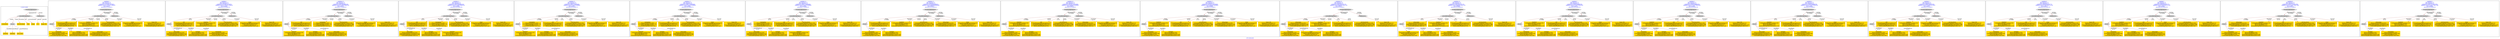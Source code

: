 digraph n0 {
fontcolor="blue"
remincross="true"
label="s20-s-lacma.xml"
subgraph cluster_0 {
label="1-correct model"
n2[style="filled",color="white",fillcolor="lightgray",label="CulturalHeritageObject1"];
n3[shape="plaintext",style="filled",fillcolor="gold",label="creationDate"];
n4[style="filled",color="white",fillcolor="lightgray",label="Person1"];
n5[shape="plaintext",style="filled",fillcolor="gold",label="Artwork_Details"];
n6[shape="plaintext",style="filled",fillcolor="gold",label="title"];
n7[shape="plaintext",style="filled",fillcolor="gold",label="Origin"];
n8[shape="plaintext",style="filled",fillcolor="gold",label="ID"];
n9[shape="plaintext",style="filled",fillcolor="gold",label="birthDate"];
n10[shape="plaintext",style="filled",fillcolor="gold",label="deathDate"];
n11[shape="plaintext",style="filled",fillcolor="gold",label="Artist_Name"];
n12[style="filled",color="white",fillcolor="lightgray",label="EuropeanaAggregation1"];
n13[style="filled",color="white",fillcolor="lightgray",label="WebResource1"];
n14[shape="plaintext",style="filled",fillcolor="gold",label="Image_URL"];
}
subgraph cluster_1 {
label="candidate 0\nlink coherence:1.0\nnode coherence:1.0\nconfidence:0.4214380726758074\nmapping score:0.5779793575586024\ncost:10.99974\n-precision:0.55-recall:0.5"
n16[style="filled",color="white",fillcolor="lightgray",label="CulturalHeritageObject1"];
n17[style="filled",color="white",fillcolor="lightgray",label="Person1"];
n18[style="filled",color="white",fillcolor="lightgray",label="EuropeanaAggregation1"];
n19[style="filled",color="white",fillcolor="lightgray",label="WebResource1"];
n20[shape="plaintext",style="filled",fillcolor="gold",label="title\n[CulturalHeritageObject,description,0.331]\n[CulturalHeritageObject,title,0.319]\n[CulturalHeritageObject,provenance,0.19]\n[Person,nameOfThePerson,0.16]"];
n21[shape="plaintext",style="filled",fillcolor="gold",label="creationDate\n[Person,dateOfDeath,0.363]\n[CulturalHeritageObject,created,0.308]\n[Person,dateOfBirth,0.233]\n[CulturalHeritageObject,title,0.096]"];
n22[shape="plaintext",style="filled",fillcolor="gold",label="birthDate\n[Person,dateOfBirth,0.455]\n[Person,dateOfDeath,0.253]\n[CulturalHeritageObject,created,0.246]\n[Person,biographicalInformation,0.045]"];
n23[shape="plaintext",style="filled",fillcolor="gold",label="Artist_Name\n[Person,nameOfThePerson,0.391]\n[CulturalHeritageObject,description,0.271]\n[CulturalHeritageObject,provenance,0.198]\n[CulturalHeritageObject,title,0.14]"];
n24[shape="plaintext",style="filled",fillcolor="gold",label="Image_URL\n[WebResource,classLink,0.73]\n[Document,classLink,0.223]\n[CulturalHeritageObject,description,0.035]\n[CulturalHeritageObject,title,0.013]"];
n25[shape="plaintext",style="filled",fillcolor="gold",label="deathDate\n[CulturalHeritageObject,created,0.379]\n[Person,dateOfDeath,0.267]\n[Person,dateOfBirth,0.251]\n[CulturalHeritageObject,provenance,0.103]"];
n26[shape="plaintext",style="filled",fillcolor="gold",label="Artwork_Details\n[CulturalHeritageObject,extent,0.392]\n[CulturalHeritageObject,provenance,0.285]\n[CulturalHeritageObject,description,0.196]\n[CulturalHeritageObject,title,0.126]"];
n27[shape="plaintext",style="filled",fillcolor="gold",label="Origin\n[CulturalHeritageObject,provenance,0.33]\n[Person,nameOfThePerson,0.245]\n[Document,classLink,0.24]\n[CulturalHeritageObject,title,0.186]"];
}
subgraph cluster_2 {
label="candidate 1\nlink coherence:1.0\nnode coherence:1.0\nconfidence:0.4214380726758074\nmapping score:0.5779793575586024\ncost:10.99984\n-precision:0.45-recall:0.42"
n29[style="filled",color="white",fillcolor="lightgray",label="CulturalHeritageObject1"];
n30[style="filled",color="white",fillcolor="lightgray",label="Person2"];
n31[style="filled",color="white",fillcolor="lightgray",label="EuropeanaAggregation1"];
n32[style="filled",color="white",fillcolor="lightgray",label="WebResource1"];
n33[shape="plaintext",style="filled",fillcolor="gold",label="title\n[CulturalHeritageObject,description,0.331]\n[CulturalHeritageObject,title,0.319]\n[CulturalHeritageObject,provenance,0.19]\n[Person,nameOfThePerson,0.16]"];
n34[shape="plaintext",style="filled",fillcolor="gold",label="Image_URL\n[WebResource,classLink,0.73]\n[Document,classLink,0.223]\n[CulturalHeritageObject,description,0.035]\n[CulturalHeritageObject,title,0.013]"];
n35[shape="plaintext",style="filled",fillcolor="gold",label="deathDate\n[CulturalHeritageObject,created,0.379]\n[Person,dateOfDeath,0.267]\n[Person,dateOfBirth,0.251]\n[CulturalHeritageObject,provenance,0.103]"];
n36[shape="plaintext",style="filled",fillcolor="gold",label="Artist_Name\n[Person,nameOfThePerson,0.391]\n[CulturalHeritageObject,description,0.271]\n[CulturalHeritageObject,provenance,0.198]\n[CulturalHeritageObject,title,0.14]"];
n37[shape="plaintext",style="filled",fillcolor="gold",label="Artwork_Details\n[CulturalHeritageObject,extent,0.392]\n[CulturalHeritageObject,provenance,0.285]\n[CulturalHeritageObject,description,0.196]\n[CulturalHeritageObject,title,0.126]"];
n38[shape="plaintext",style="filled",fillcolor="gold",label="birthDate\n[Person,dateOfBirth,0.455]\n[Person,dateOfDeath,0.253]\n[CulturalHeritageObject,created,0.246]\n[Person,biographicalInformation,0.045]"];
n39[shape="plaintext",style="filled",fillcolor="gold",label="creationDate\n[Person,dateOfDeath,0.363]\n[CulturalHeritageObject,created,0.308]\n[Person,dateOfBirth,0.233]\n[CulturalHeritageObject,title,0.096]"];
n40[shape="plaintext",style="filled",fillcolor="gold",label="Origin\n[CulturalHeritageObject,provenance,0.33]\n[Person,nameOfThePerson,0.245]\n[Document,classLink,0.24]\n[CulturalHeritageObject,title,0.186]"];
}
subgraph cluster_3 {
label="candidate 10\nlink coherence:1.0\nnode coherence:1.0\nconfidence:0.4005788396852345\nmapping score:0.5710262798950781\ncost:10.99974\n-precision:0.73-recall:0.67"
n42[style="filled",color="white",fillcolor="lightgray",label="CulturalHeritageObject1"];
n43[style="filled",color="white",fillcolor="lightgray",label="Person1"];
n44[style="filled",color="white",fillcolor="lightgray",label="EuropeanaAggregation1"];
n45[style="filled",color="white",fillcolor="lightgray",label="WebResource1"];
n46[shape="plaintext",style="filled",fillcolor="gold",label="title\n[CulturalHeritageObject,description,0.331]\n[CulturalHeritageObject,title,0.319]\n[CulturalHeritageObject,provenance,0.19]\n[Person,nameOfThePerson,0.16]"];
n47[shape="plaintext",style="filled",fillcolor="gold",label="deathDate\n[CulturalHeritageObject,created,0.379]\n[Person,dateOfDeath,0.267]\n[Person,dateOfBirth,0.251]\n[CulturalHeritageObject,provenance,0.103]"];
n48[shape="plaintext",style="filled",fillcolor="gold",label="birthDate\n[Person,dateOfBirth,0.455]\n[Person,dateOfDeath,0.253]\n[CulturalHeritageObject,created,0.246]\n[Person,biographicalInformation,0.045]"];
n49[shape="plaintext",style="filled",fillcolor="gold",label="Artist_Name\n[Person,nameOfThePerson,0.391]\n[CulturalHeritageObject,description,0.271]\n[CulturalHeritageObject,provenance,0.198]\n[CulturalHeritageObject,title,0.14]"];
n50[shape="plaintext",style="filled",fillcolor="gold",label="Image_URL\n[WebResource,classLink,0.73]\n[Document,classLink,0.223]\n[CulturalHeritageObject,description,0.035]\n[CulturalHeritageObject,title,0.013]"];
n51[shape="plaintext",style="filled",fillcolor="gold",label="creationDate\n[Person,dateOfDeath,0.363]\n[CulturalHeritageObject,created,0.308]\n[Person,dateOfBirth,0.233]\n[CulturalHeritageObject,title,0.096]"];
n52[shape="plaintext",style="filled",fillcolor="gold",label="Artwork_Details\n[CulturalHeritageObject,extent,0.392]\n[CulturalHeritageObject,provenance,0.285]\n[CulturalHeritageObject,description,0.196]\n[CulturalHeritageObject,title,0.126]"];
n53[shape="plaintext",style="filled",fillcolor="gold",label="Origin\n[CulturalHeritageObject,provenance,0.33]\n[Person,nameOfThePerson,0.245]\n[Document,classLink,0.24]\n[CulturalHeritageObject,title,0.186]"];
}
subgraph cluster_4 {
label="candidate 11\nlink coherence:1.0\nnode coherence:1.0\nconfidence:0.4005788396852345\nmapping score:0.5710262798950781\ncost:10.99984\n-precision:0.64-recall:0.58"
n55[style="filled",color="white",fillcolor="lightgray",label="CulturalHeritageObject1"];
n56[style="filled",color="white",fillcolor="lightgray",label="Person2"];
n57[style="filled",color="white",fillcolor="lightgray",label="EuropeanaAggregation1"];
n58[style="filled",color="white",fillcolor="lightgray",label="WebResource1"];
n59[shape="plaintext",style="filled",fillcolor="gold",label="title\n[CulturalHeritageObject,description,0.331]\n[CulturalHeritageObject,title,0.319]\n[CulturalHeritageObject,provenance,0.19]\n[Person,nameOfThePerson,0.16]"];
n60[shape="plaintext",style="filled",fillcolor="gold",label="Image_URL\n[WebResource,classLink,0.73]\n[Document,classLink,0.223]\n[CulturalHeritageObject,description,0.035]\n[CulturalHeritageObject,title,0.013]"];
n61[shape="plaintext",style="filled",fillcolor="gold",label="creationDate\n[Person,dateOfDeath,0.363]\n[CulturalHeritageObject,created,0.308]\n[Person,dateOfBirth,0.233]\n[CulturalHeritageObject,title,0.096]"];
n62[shape="plaintext",style="filled",fillcolor="gold",label="Artist_Name\n[Person,nameOfThePerson,0.391]\n[CulturalHeritageObject,description,0.271]\n[CulturalHeritageObject,provenance,0.198]\n[CulturalHeritageObject,title,0.14]"];
n63[shape="plaintext",style="filled",fillcolor="gold",label="Artwork_Details\n[CulturalHeritageObject,extent,0.392]\n[CulturalHeritageObject,provenance,0.285]\n[CulturalHeritageObject,description,0.196]\n[CulturalHeritageObject,title,0.126]"];
n64[shape="plaintext",style="filled",fillcolor="gold",label="birthDate\n[Person,dateOfBirth,0.455]\n[Person,dateOfDeath,0.253]\n[CulturalHeritageObject,created,0.246]\n[Person,biographicalInformation,0.045]"];
n65[shape="plaintext",style="filled",fillcolor="gold",label="deathDate\n[CulturalHeritageObject,created,0.379]\n[Person,dateOfDeath,0.267]\n[Person,dateOfBirth,0.251]\n[CulturalHeritageObject,provenance,0.103]"];
n66[shape="plaintext",style="filled",fillcolor="gold",label="Origin\n[CulturalHeritageObject,provenance,0.33]\n[Person,nameOfThePerson,0.245]\n[Document,classLink,0.24]\n[CulturalHeritageObject,title,0.186]"];
}
subgraph cluster_5 {
label="candidate 12\nlink coherence:1.0\nnode coherence:1.0\nconfidence:0.3990711056904061\nmapping score:0.570523701896802\ncost:10.99974\n-precision:0.82-recall:0.75"
n68[style="filled",color="white",fillcolor="lightgray",label="CulturalHeritageObject1"];
n69[style="filled",color="white",fillcolor="lightgray",label="Person1"];
n70[style="filled",color="white",fillcolor="lightgray",label="EuropeanaAggregation1"];
n71[style="filled",color="white",fillcolor="lightgray",label="WebResource1"];
n72[shape="plaintext",style="filled",fillcolor="gold",label="deathDate\n[CulturalHeritageObject,created,0.379]\n[Person,dateOfDeath,0.267]\n[Person,dateOfBirth,0.251]\n[CulturalHeritageObject,provenance,0.103]"];
n73[shape="plaintext",style="filled",fillcolor="gold",label="birthDate\n[Person,dateOfBirth,0.455]\n[Person,dateOfDeath,0.253]\n[CulturalHeritageObject,created,0.246]\n[Person,biographicalInformation,0.045]"];
n74[shape="plaintext",style="filled",fillcolor="gold",label="Artist_Name\n[Person,nameOfThePerson,0.391]\n[CulturalHeritageObject,description,0.271]\n[CulturalHeritageObject,provenance,0.198]\n[CulturalHeritageObject,title,0.14]"];
n75[shape="plaintext",style="filled",fillcolor="gold",label="Image_URL\n[WebResource,classLink,0.73]\n[Document,classLink,0.223]\n[CulturalHeritageObject,description,0.035]\n[CulturalHeritageObject,title,0.013]"];
n76[shape="plaintext",style="filled",fillcolor="gold",label="creationDate\n[Person,dateOfDeath,0.363]\n[CulturalHeritageObject,created,0.308]\n[Person,dateOfBirth,0.233]\n[CulturalHeritageObject,title,0.096]"];
n77[shape="plaintext",style="filled",fillcolor="gold",label="title\n[CulturalHeritageObject,description,0.331]\n[CulturalHeritageObject,title,0.319]\n[CulturalHeritageObject,provenance,0.19]\n[Person,nameOfThePerson,0.16]"];
n78[shape="plaintext",style="filled",fillcolor="gold",label="Artwork_Details\n[CulturalHeritageObject,extent,0.392]\n[CulturalHeritageObject,provenance,0.285]\n[CulturalHeritageObject,description,0.196]\n[CulturalHeritageObject,title,0.126]"];
n79[shape="plaintext",style="filled",fillcolor="gold",label="Origin\n[CulturalHeritageObject,provenance,0.33]\n[Person,nameOfThePerson,0.245]\n[Document,classLink,0.24]\n[CulturalHeritageObject,title,0.186]"];
}
subgraph cluster_6 {
label="candidate 13\nlink coherence:1.0\nnode coherence:1.0\nconfidence:0.3990711056904061\nmapping score:0.570523701896802\ncost:10.99981\n-precision:0.82-recall:0.75"
n81[style="filled",color="white",fillcolor="lightgray",label="CulturalHeritageObject1"];
n82[style="filled",color="white",fillcolor="lightgray",label="Person1"];
n83[style="filled",color="white",fillcolor="lightgray",label="EuropeanaAggregation1"];
n84[style="filled",color="white",fillcolor="lightgray",label="WebResource2"];
n85[shape="plaintext",style="filled",fillcolor="gold",label="Image_URL\n[WebResource,classLink,0.73]\n[Document,classLink,0.223]\n[CulturalHeritageObject,description,0.035]\n[CulturalHeritageObject,title,0.013]"];
n86[shape="plaintext",style="filled",fillcolor="gold",label="deathDate\n[CulturalHeritageObject,created,0.379]\n[Person,dateOfDeath,0.267]\n[Person,dateOfBirth,0.251]\n[CulturalHeritageObject,provenance,0.103]"];
n87[shape="plaintext",style="filled",fillcolor="gold",label="birthDate\n[Person,dateOfBirth,0.455]\n[Person,dateOfDeath,0.253]\n[CulturalHeritageObject,created,0.246]\n[Person,biographicalInformation,0.045]"];
n88[shape="plaintext",style="filled",fillcolor="gold",label="Artist_Name\n[Person,nameOfThePerson,0.391]\n[CulturalHeritageObject,description,0.271]\n[CulturalHeritageObject,provenance,0.198]\n[CulturalHeritageObject,title,0.14]"];
n89[shape="plaintext",style="filled",fillcolor="gold",label="creationDate\n[Person,dateOfDeath,0.363]\n[CulturalHeritageObject,created,0.308]\n[Person,dateOfBirth,0.233]\n[CulturalHeritageObject,title,0.096]"];
n90[shape="plaintext",style="filled",fillcolor="gold",label="title\n[CulturalHeritageObject,description,0.331]\n[CulturalHeritageObject,title,0.319]\n[CulturalHeritageObject,provenance,0.19]\n[Person,nameOfThePerson,0.16]"];
n91[shape="plaintext",style="filled",fillcolor="gold",label="Artwork_Details\n[CulturalHeritageObject,extent,0.392]\n[CulturalHeritageObject,provenance,0.285]\n[CulturalHeritageObject,description,0.196]\n[CulturalHeritageObject,title,0.126]"];
n92[shape="plaintext",style="filled",fillcolor="gold",label="Origin\n[CulturalHeritageObject,provenance,0.33]\n[Person,nameOfThePerson,0.245]\n[Document,classLink,0.24]\n[CulturalHeritageObject,title,0.186]"];
}
subgraph cluster_7 {
label="candidate 14\nlink coherence:1.0\nnode coherence:1.0\nconfidence:0.3990711056904061\nmapping score:0.570523701896802\ncost:10.99984\n-precision:0.73-recall:0.67"
n94[style="filled",color="white",fillcolor="lightgray",label="CulturalHeritageObject1"];
n95[style="filled",color="white",fillcolor="lightgray",label="Person2"];
n96[style="filled",color="white",fillcolor="lightgray",label="EuropeanaAggregation1"];
n97[style="filled",color="white",fillcolor="lightgray",label="WebResource1"];
n98[shape="plaintext",style="filled",fillcolor="gold",label="Image_URL\n[WebResource,classLink,0.73]\n[Document,classLink,0.223]\n[CulturalHeritageObject,description,0.035]\n[CulturalHeritageObject,title,0.013]"];
n99[shape="plaintext",style="filled",fillcolor="gold",label="creationDate\n[Person,dateOfDeath,0.363]\n[CulturalHeritageObject,created,0.308]\n[Person,dateOfBirth,0.233]\n[CulturalHeritageObject,title,0.096]"];
n100[shape="plaintext",style="filled",fillcolor="gold",label="Artist_Name\n[Person,nameOfThePerson,0.391]\n[CulturalHeritageObject,description,0.271]\n[CulturalHeritageObject,provenance,0.198]\n[CulturalHeritageObject,title,0.14]"];
n101[shape="plaintext",style="filled",fillcolor="gold",label="title\n[CulturalHeritageObject,description,0.331]\n[CulturalHeritageObject,title,0.319]\n[CulturalHeritageObject,provenance,0.19]\n[Person,nameOfThePerson,0.16]"];
n102[shape="plaintext",style="filled",fillcolor="gold",label="Artwork_Details\n[CulturalHeritageObject,extent,0.392]\n[CulturalHeritageObject,provenance,0.285]\n[CulturalHeritageObject,description,0.196]\n[CulturalHeritageObject,title,0.126]"];
n103[shape="plaintext",style="filled",fillcolor="gold",label="birthDate\n[Person,dateOfBirth,0.455]\n[Person,dateOfDeath,0.253]\n[CulturalHeritageObject,created,0.246]\n[Person,biographicalInformation,0.045]"];
n104[shape="plaintext",style="filled",fillcolor="gold",label="deathDate\n[CulturalHeritageObject,created,0.379]\n[Person,dateOfDeath,0.267]\n[Person,dateOfBirth,0.251]\n[CulturalHeritageObject,provenance,0.103]"];
n105[shape="plaintext",style="filled",fillcolor="gold",label="Origin\n[CulturalHeritageObject,provenance,0.33]\n[Person,nameOfThePerson,0.245]\n[Document,classLink,0.24]\n[CulturalHeritageObject,title,0.186]"];
}
subgraph cluster_8 {
label="candidate 15\nlink coherence:1.0\nnode coherence:1.0\nconfidence:0.3972928459468225\nmapping score:0.5699309486489409\ncost:10.99974\n-precision:0.45-recall:0.42"
n107[style="filled",color="white",fillcolor="lightgray",label="CulturalHeritageObject1"];
n108[style="filled",color="white",fillcolor="lightgray",label="Person1"];
n109[style="filled",color="white",fillcolor="lightgray",label="EuropeanaAggregation1"];
n110[style="filled",color="white",fillcolor="lightgray",label="WebResource1"];
n111[shape="plaintext",style="filled",fillcolor="gold",label="title\n[CulturalHeritageObject,description,0.331]\n[CulturalHeritageObject,title,0.319]\n[CulturalHeritageObject,provenance,0.19]\n[Person,nameOfThePerson,0.16]"];
n112[shape="plaintext",style="filled",fillcolor="gold",label="creationDate\n[Person,dateOfDeath,0.363]\n[CulturalHeritageObject,created,0.308]\n[Person,dateOfBirth,0.233]\n[CulturalHeritageObject,title,0.096]"];
n113[shape="plaintext",style="filled",fillcolor="gold",label="birthDate\n[Person,dateOfBirth,0.455]\n[Person,dateOfDeath,0.253]\n[CulturalHeritageObject,created,0.246]\n[Person,biographicalInformation,0.045]"];
n114[shape="plaintext",style="filled",fillcolor="gold",label="Image_URL\n[WebResource,classLink,0.73]\n[Document,classLink,0.223]\n[CulturalHeritageObject,description,0.035]\n[CulturalHeritageObject,title,0.013]"];
n115[shape="plaintext",style="filled",fillcolor="gold",label="deathDate\n[CulturalHeritageObject,created,0.379]\n[Person,dateOfDeath,0.267]\n[Person,dateOfBirth,0.251]\n[CulturalHeritageObject,provenance,0.103]"];
n116[shape="plaintext",style="filled",fillcolor="gold",label="Artwork_Details\n[CulturalHeritageObject,extent,0.392]\n[CulturalHeritageObject,provenance,0.285]\n[CulturalHeritageObject,description,0.196]\n[CulturalHeritageObject,title,0.126]"];
n117[shape="plaintext",style="filled",fillcolor="gold",label="Artist_Name\n[Person,nameOfThePerson,0.391]\n[CulturalHeritageObject,description,0.271]\n[CulturalHeritageObject,provenance,0.198]\n[CulturalHeritageObject,title,0.14]"];
n118[shape="plaintext",style="filled",fillcolor="gold",label="Origin\n[CulturalHeritageObject,provenance,0.33]\n[Person,nameOfThePerson,0.245]\n[Document,classLink,0.24]\n[CulturalHeritageObject,title,0.186]"];
}
subgraph cluster_9 {
label="candidate 16\nlink coherence:1.0\nnode coherence:1.0\nconfidence:0.39578511195199406\nmapping score:0.5694283706506647\ncost:10.99974\n-precision:0.55-recall:0.5"
n120[style="filled",color="white",fillcolor="lightgray",label="CulturalHeritageObject1"];
n121[style="filled",color="white",fillcolor="lightgray",label="Person1"];
n122[style="filled",color="white",fillcolor="lightgray",label="EuropeanaAggregation1"];
n123[style="filled",color="white",fillcolor="lightgray",label="WebResource1"];
n124[shape="plaintext",style="filled",fillcolor="gold",label="creationDate\n[Person,dateOfDeath,0.363]\n[CulturalHeritageObject,created,0.308]\n[Person,dateOfBirth,0.233]\n[CulturalHeritageObject,title,0.096]"];
n125[shape="plaintext",style="filled",fillcolor="gold",label="birthDate\n[Person,dateOfBirth,0.455]\n[Person,dateOfDeath,0.253]\n[CulturalHeritageObject,created,0.246]\n[Person,biographicalInformation,0.045]"];
n126[shape="plaintext",style="filled",fillcolor="gold",label="Image_URL\n[WebResource,classLink,0.73]\n[Document,classLink,0.223]\n[CulturalHeritageObject,description,0.035]\n[CulturalHeritageObject,title,0.013]"];
n127[shape="plaintext",style="filled",fillcolor="gold",label="deathDate\n[CulturalHeritageObject,created,0.379]\n[Person,dateOfDeath,0.267]\n[Person,dateOfBirth,0.251]\n[CulturalHeritageObject,provenance,0.103]"];
n128[shape="plaintext",style="filled",fillcolor="gold",label="title\n[CulturalHeritageObject,description,0.331]\n[CulturalHeritageObject,title,0.319]\n[CulturalHeritageObject,provenance,0.19]\n[Person,nameOfThePerson,0.16]"];
n129[shape="plaintext",style="filled",fillcolor="gold",label="Artwork_Details\n[CulturalHeritageObject,extent,0.392]\n[CulturalHeritageObject,provenance,0.285]\n[CulturalHeritageObject,description,0.196]\n[CulturalHeritageObject,title,0.126]"];
n130[shape="plaintext",style="filled",fillcolor="gold",label="Artist_Name\n[Person,nameOfThePerson,0.391]\n[CulturalHeritageObject,description,0.271]\n[CulturalHeritageObject,provenance,0.198]\n[CulturalHeritageObject,title,0.14]"];
n131[shape="plaintext",style="filled",fillcolor="gold",label="Origin\n[CulturalHeritageObject,provenance,0.33]\n[Person,nameOfThePerson,0.245]\n[Document,classLink,0.24]\n[CulturalHeritageObject,title,0.186]"];
}
subgraph cluster_10 {
label="candidate 17\nlink coherence:1.0\nnode coherence:1.0\nconfidence:0.39578511195199406\nmapping score:0.5694283706506647\ncost:10.99981\n-precision:0.55-recall:0.5"
n133[style="filled",color="white",fillcolor="lightgray",label="CulturalHeritageObject1"];
n134[style="filled",color="white",fillcolor="lightgray",label="Person1"];
n135[style="filled",color="white",fillcolor="lightgray",label="EuropeanaAggregation1"];
n136[style="filled",color="white",fillcolor="lightgray",label="WebResource2"];
n137[shape="plaintext",style="filled",fillcolor="gold",label="Image_URL\n[WebResource,classLink,0.73]\n[Document,classLink,0.223]\n[CulturalHeritageObject,description,0.035]\n[CulturalHeritageObject,title,0.013]"];
n138[shape="plaintext",style="filled",fillcolor="gold",label="creationDate\n[Person,dateOfDeath,0.363]\n[CulturalHeritageObject,created,0.308]\n[Person,dateOfBirth,0.233]\n[CulturalHeritageObject,title,0.096]"];
n139[shape="plaintext",style="filled",fillcolor="gold",label="birthDate\n[Person,dateOfBirth,0.455]\n[Person,dateOfDeath,0.253]\n[CulturalHeritageObject,created,0.246]\n[Person,biographicalInformation,0.045]"];
n140[shape="plaintext",style="filled",fillcolor="gold",label="deathDate\n[CulturalHeritageObject,created,0.379]\n[Person,dateOfDeath,0.267]\n[Person,dateOfBirth,0.251]\n[CulturalHeritageObject,provenance,0.103]"];
n141[shape="plaintext",style="filled",fillcolor="gold",label="title\n[CulturalHeritageObject,description,0.331]\n[CulturalHeritageObject,title,0.319]\n[CulturalHeritageObject,provenance,0.19]\n[Person,nameOfThePerson,0.16]"];
n142[shape="plaintext",style="filled",fillcolor="gold",label="Artwork_Details\n[CulturalHeritageObject,extent,0.392]\n[CulturalHeritageObject,provenance,0.285]\n[CulturalHeritageObject,description,0.196]\n[CulturalHeritageObject,title,0.126]"];
n143[shape="plaintext",style="filled",fillcolor="gold",label="Artist_Name\n[Person,nameOfThePerson,0.391]\n[CulturalHeritageObject,description,0.271]\n[CulturalHeritageObject,provenance,0.198]\n[CulturalHeritageObject,title,0.14]"];
n144[shape="plaintext",style="filled",fillcolor="gold",label="Origin\n[CulturalHeritageObject,provenance,0.33]\n[Person,nameOfThePerson,0.245]\n[Document,classLink,0.24]\n[CulturalHeritageObject,title,0.186]"];
}
subgraph cluster_11 {
label="candidate 18\nlink coherence:1.0\nnode coherence:1.0\nconfidence:0.3943782451911701\nmapping score:0.5689594150637234\ncost:10.99974\n-precision:0.55-recall:0.5"
n146[style="filled",color="white",fillcolor="lightgray",label="CulturalHeritageObject1"];
n147[style="filled",color="white",fillcolor="lightgray",label="Person1"];
n148[style="filled",color="white",fillcolor="lightgray",label="EuropeanaAggregation1"];
n149[style="filled",color="white",fillcolor="lightgray",label="WebResource1"];
n150[shape="plaintext",style="filled",fillcolor="gold",label="Artist_Name\n[Person,nameOfThePerson,0.391]\n[CulturalHeritageObject,description,0.271]\n[CulturalHeritageObject,provenance,0.198]\n[CulturalHeritageObject,title,0.14]"];
n151[shape="plaintext",style="filled",fillcolor="gold",label="creationDate\n[Person,dateOfDeath,0.363]\n[CulturalHeritageObject,created,0.308]\n[Person,dateOfBirth,0.233]\n[CulturalHeritageObject,title,0.096]"];
n152[shape="plaintext",style="filled",fillcolor="gold",label="Origin\n[CulturalHeritageObject,provenance,0.33]\n[Person,nameOfThePerson,0.245]\n[Document,classLink,0.24]\n[CulturalHeritageObject,title,0.186]"];
n153[shape="plaintext",style="filled",fillcolor="gold",label="birthDate\n[Person,dateOfBirth,0.455]\n[Person,dateOfDeath,0.253]\n[CulturalHeritageObject,created,0.246]\n[Person,biographicalInformation,0.045]"];
n154[shape="plaintext",style="filled",fillcolor="gold",label="Image_URL\n[WebResource,classLink,0.73]\n[Document,classLink,0.223]\n[CulturalHeritageObject,description,0.035]\n[CulturalHeritageObject,title,0.013]"];
n155[shape="plaintext",style="filled",fillcolor="gold",label="deathDate\n[CulturalHeritageObject,created,0.379]\n[Person,dateOfDeath,0.267]\n[Person,dateOfBirth,0.251]\n[CulturalHeritageObject,provenance,0.103]"];
n156[shape="plaintext",style="filled",fillcolor="gold",label="title\n[CulturalHeritageObject,description,0.331]\n[CulturalHeritageObject,title,0.319]\n[CulturalHeritageObject,provenance,0.19]\n[Person,nameOfThePerson,0.16]"];
n157[shape="plaintext",style="filled",fillcolor="gold",label="Artwork_Details\n[CulturalHeritageObject,extent,0.392]\n[CulturalHeritageObject,provenance,0.285]\n[CulturalHeritageObject,description,0.196]\n[CulturalHeritageObject,title,0.126]"];
}
subgraph cluster_12 {
label="candidate 19\nlink coherence:1.0\nnode coherence:1.0\nconfidence:0.3943782451911701\nmapping score:0.5689594150637234\ncost:10.99984\n-precision:0.45-recall:0.42"
n159[style="filled",color="white",fillcolor="lightgray",label="CulturalHeritageObject1"];
n160[style="filled",color="white",fillcolor="lightgray",label="Person2"];
n161[style="filled",color="white",fillcolor="lightgray",label="EuropeanaAggregation1"];
n162[style="filled",color="white",fillcolor="lightgray",label="WebResource1"];
n163[shape="plaintext",style="filled",fillcolor="gold",label="Artist_Name\n[Person,nameOfThePerson,0.391]\n[CulturalHeritageObject,description,0.271]\n[CulturalHeritageObject,provenance,0.198]\n[CulturalHeritageObject,title,0.14]"];
n164[shape="plaintext",style="filled",fillcolor="gold",label="Image_URL\n[WebResource,classLink,0.73]\n[Document,classLink,0.223]\n[CulturalHeritageObject,description,0.035]\n[CulturalHeritageObject,title,0.013]"];
n165[shape="plaintext",style="filled",fillcolor="gold",label="deathDate\n[CulturalHeritageObject,created,0.379]\n[Person,dateOfDeath,0.267]\n[Person,dateOfBirth,0.251]\n[CulturalHeritageObject,provenance,0.103]"];
n166[shape="plaintext",style="filled",fillcolor="gold",label="Origin\n[CulturalHeritageObject,provenance,0.33]\n[Person,nameOfThePerson,0.245]\n[Document,classLink,0.24]\n[CulturalHeritageObject,title,0.186]"];
n167[shape="plaintext",style="filled",fillcolor="gold",label="title\n[CulturalHeritageObject,description,0.331]\n[CulturalHeritageObject,title,0.319]\n[CulturalHeritageObject,provenance,0.19]\n[Person,nameOfThePerson,0.16]"];
n168[shape="plaintext",style="filled",fillcolor="gold",label="Artwork_Details\n[CulturalHeritageObject,extent,0.392]\n[CulturalHeritageObject,provenance,0.285]\n[CulturalHeritageObject,description,0.196]\n[CulturalHeritageObject,title,0.126]"];
n169[shape="plaintext",style="filled",fillcolor="gold",label="birthDate\n[Person,dateOfBirth,0.455]\n[Person,dateOfDeath,0.253]\n[CulturalHeritageObject,created,0.246]\n[Person,biographicalInformation,0.045]"];
n170[shape="plaintext",style="filled",fillcolor="gold",label="creationDate\n[Person,dateOfDeath,0.363]\n[CulturalHeritageObject,created,0.308]\n[Person,dateOfBirth,0.233]\n[CulturalHeritageObject,title,0.096]"];
}
subgraph cluster_13 {
label="candidate 2\nlink coherence:1.0\nnode coherence:1.0\nconfidence:0.4199303386809789\nmapping score:0.5774767795603263\ncost:10.99974\n-precision:0.64-recall:0.58"
n172[style="filled",color="white",fillcolor="lightgray",label="CulturalHeritageObject1"];
n173[style="filled",color="white",fillcolor="lightgray",label="Person1"];
n174[style="filled",color="white",fillcolor="lightgray",label="EuropeanaAggregation1"];
n175[style="filled",color="white",fillcolor="lightgray",label="WebResource1"];
n176[shape="plaintext",style="filled",fillcolor="gold",label="creationDate\n[Person,dateOfDeath,0.363]\n[CulturalHeritageObject,created,0.308]\n[Person,dateOfBirth,0.233]\n[CulturalHeritageObject,title,0.096]"];
n177[shape="plaintext",style="filled",fillcolor="gold",label="birthDate\n[Person,dateOfBirth,0.455]\n[Person,dateOfDeath,0.253]\n[CulturalHeritageObject,created,0.246]\n[Person,biographicalInformation,0.045]"];
n178[shape="plaintext",style="filled",fillcolor="gold",label="Artist_Name\n[Person,nameOfThePerson,0.391]\n[CulturalHeritageObject,description,0.271]\n[CulturalHeritageObject,provenance,0.198]\n[CulturalHeritageObject,title,0.14]"];
n179[shape="plaintext",style="filled",fillcolor="gold",label="Image_URL\n[WebResource,classLink,0.73]\n[Document,classLink,0.223]\n[CulturalHeritageObject,description,0.035]\n[CulturalHeritageObject,title,0.013]"];
n180[shape="plaintext",style="filled",fillcolor="gold",label="deathDate\n[CulturalHeritageObject,created,0.379]\n[Person,dateOfDeath,0.267]\n[Person,dateOfBirth,0.251]\n[CulturalHeritageObject,provenance,0.103]"];
n181[shape="plaintext",style="filled",fillcolor="gold",label="title\n[CulturalHeritageObject,description,0.331]\n[CulturalHeritageObject,title,0.319]\n[CulturalHeritageObject,provenance,0.19]\n[Person,nameOfThePerson,0.16]"];
n182[shape="plaintext",style="filled",fillcolor="gold",label="Artwork_Details\n[CulturalHeritageObject,extent,0.392]\n[CulturalHeritageObject,provenance,0.285]\n[CulturalHeritageObject,description,0.196]\n[CulturalHeritageObject,title,0.126]"];
n183[shape="plaintext",style="filled",fillcolor="gold",label="Origin\n[CulturalHeritageObject,provenance,0.33]\n[Person,nameOfThePerson,0.245]\n[Document,classLink,0.24]\n[CulturalHeritageObject,title,0.186]"];
}
subgraph cluster_14 {
label="candidate 3\nlink coherence:1.0\nnode coherence:1.0\nconfidence:0.4199303386809789\nmapping score:0.5774767795603263\ncost:10.99981\n-precision:0.64-recall:0.58"
n185[style="filled",color="white",fillcolor="lightgray",label="CulturalHeritageObject1"];
n186[style="filled",color="white",fillcolor="lightgray",label="Person1"];
n187[style="filled",color="white",fillcolor="lightgray",label="EuropeanaAggregation1"];
n188[style="filled",color="white",fillcolor="lightgray",label="WebResource2"];
n189[shape="plaintext",style="filled",fillcolor="gold",label="Image_URL\n[WebResource,classLink,0.73]\n[Document,classLink,0.223]\n[CulturalHeritageObject,description,0.035]\n[CulturalHeritageObject,title,0.013]"];
n190[shape="plaintext",style="filled",fillcolor="gold",label="creationDate\n[Person,dateOfDeath,0.363]\n[CulturalHeritageObject,created,0.308]\n[Person,dateOfBirth,0.233]\n[CulturalHeritageObject,title,0.096]"];
n191[shape="plaintext",style="filled",fillcolor="gold",label="birthDate\n[Person,dateOfBirth,0.455]\n[Person,dateOfDeath,0.253]\n[CulturalHeritageObject,created,0.246]\n[Person,biographicalInformation,0.045]"];
n192[shape="plaintext",style="filled",fillcolor="gold",label="Artist_Name\n[Person,nameOfThePerson,0.391]\n[CulturalHeritageObject,description,0.271]\n[CulturalHeritageObject,provenance,0.198]\n[CulturalHeritageObject,title,0.14]"];
n193[shape="plaintext",style="filled",fillcolor="gold",label="deathDate\n[CulturalHeritageObject,created,0.379]\n[Person,dateOfDeath,0.267]\n[Person,dateOfBirth,0.251]\n[CulturalHeritageObject,provenance,0.103]"];
n194[shape="plaintext",style="filled",fillcolor="gold",label="title\n[CulturalHeritageObject,description,0.331]\n[CulturalHeritageObject,title,0.319]\n[CulturalHeritageObject,provenance,0.19]\n[Person,nameOfThePerson,0.16]"];
n195[shape="plaintext",style="filled",fillcolor="gold",label="Artwork_Details\n[CulturalHeritageObject,extent,0.392]\n[CulturalHeritageObject,provenance,0.285]\n[CulturalHeritageObject,description,0.196]\n[CulturalHeritageObject,title,0.126]"];
n196[shape="plaintext",style="filled",fillcolor="gold",label="Origin\n[CulturalHeritageObject,provenance,0.33]\n[Person,nameOfThePerson,0.245]\n[Document,classLink,0.24]\n[CulturalHeritageObject,title,0.186]"];
}
subgraph cluster_15 {
label="candidate 4\nlink coherence:1.0\nnode coherence:1.0\nconfidence:0.4199303386809789\nmapping score:0.5774767795603263\ncost:10.99984\n-precision:0.55-recall:0.5"
n198[style="filled",color="white",fillcolor="lightgray",label="CulturalHeritageObject1"];
n199[style="filled",color="white",fillcolor="lightgray",label="Person2"];
n200[style="filled",color="white",fillcolor="lightgray",label="EuropeanaAggregation1"];
n201[style="filled",color="white",fillcolor="lightgray",label="WebResource1"];
n202[shape="plaintext",style="filled",fillcolor="gold",label="Image_URL\n[WebResource,classLink,0.73]\n[Document,classLink,0.223]\n[CulturalHeritageObject,description,0.035]\n[CulturalHeritageObject,title,0.013]"];
n203[shape="plaintext",style="filled",fillcolor="gold",label="deathDate\n[CulturalHeritageObject,created,0.379]\n[Person,dateOfDeath,0.267]\n[Person,dateOfBirth,0.251]\n[CulturalHeritageObject,provenance,0.103]"];
n204[shape="plaintext",style="filled",fillcolor="gold",label="Artist_Name\n[Person,nameOfThePerson,0.391]\n[CulturalHeritageObject,description,0.271]\n[CulturalHeritageObject,provenance,0.198]\n[CulturalHeritageObject,title,0.14]"];
n205[shape="plaintext",style="filled",fillcolor="gold",label="title\n[CulturalHeritageObject,description,0.331]\n[CulturalHeritageObject,title,0.319]\n[CulturalHeritageObject,provenance,0.19]\n[Person,nameOfThePerson,0.16]"];
n206[shape="plaintext",style="filled",fillcolor="gold",label="Artwork_Details\n[CulturalHeritageObject,extent,0.392]\n[CulturalHeritageObject,provenance,0.285]\n[CulturalHeritageObject,description,0.196]\n[CulturalHeritageObject,title,0.126]"];
n207[shape="plaintext",style="filled",fillcolor="gold",label="birthDate\n[Person,dateOfBirth,0.455]\n[Person,dateOfDeath,0.253]\n[CulturalHeritageObject,created,0.246]\n[Person,biographicalInformation,0.045]"];
n208[shape="plaintext",style="filled",fillcolor="gold",label="creationDate\n[Person,dateOfDeath,0.363]\n[CulturalHeritageObject,created,0.308]\n[Person,dateOfBirth,0.233]\n[CulturalHeritageObject,title,0.096]"];
n209[shape="plaintext",style="filled",fillcolor="gold",label="Origin\n[CulturalHeritageObject,provenance,0.33]\n[Person,nameOfThePerson,0.245]\n[Document,classLink,0.24]\n[CulturalHeritageObject,title,0.186]"];
}
subgraph cluster_16 {
label="candidate 5\nlink coherence:1.0\nnode coherence:1.0\nconfidence:0.4080915696342062\nmapping score:0.5735305232114021\ncost:10.99974\n-precision:0.55-recall:0.5"
n211[style="filled",color="white",fillcolor="lightgray",label="CulturalHeritageObject1"];
n212[style="filled",color="white",fillcolor="lightgray",label="Person1"];
n213[style="filled",color="white",fillcolor="lightgray",label="EuropeanaAggregation1"];
n214[style="filled",color="white",fillcolor="lightgray",label="WebResource1"];
n215[shape="plaintext",style="filled",fillcolor="gold",label="title\n[CulturalHeritageObject,description,0.331]\n[CulturalHeritageObject,title,0.319]\n[CulturalHeritageObject,provenance,0.19]\n[Person,nameOfThePerson,0.16]"];
n216[shape="plaintext",style="filled",fillcolor="gold",label="creationDate\n[Person,dateOfDeath,0.363]\n[CulturalHeritageObject,created,0.308]\n[Person,dateOfBirth,0.233]\n[CulturalHeritageObject,title,0.096]"];
n217[shape="plaintext",style="filled",fillcolor="gold",label="birthDate\n[Person,dateOfBirth,0.455]\n[Person,dateOfDeath,0.253]\n[CulturalHeritageObject,created,0.246]\n[Person,biographicalInformation,0.045]"];
n218[shape="plaintext",style="filled",fillcolor="gold",label="Artist_Name\n[Person,nameOfThePerson,0.391]\n[CulturalHeritageObject,description,0.271]\n[CulturalHeritageObject,provenance,0.198]\n[CulturalHeritageObject,title,0.14]"];
n219[shape="plaintext",style="filled",fillcolor="gold",label="Image_URL\n[WebResource,classLink,0.73]\n[Document,classLink,0.223]\n[CulturalHeritageObject,description,0.035]\n[CulturalHeritageObject,title,0.013]"];
n220[shape="plaintext",style="filled",fillcolor="gold",label="deathDate\n[CulturalHeritageObject,created,0.379]\n[Person,dateOfDeath,0.267]\n[Person,dateOfBirth,0.251]\n[CulturalHeritageObject,provenance,0.103]"];
n221[shape="plaintext",style="filled",fillcolor="gold",label="Origin\n[CulturalHeritageObject,provenance,0.33]\n[Person,nameOfThePerson,0.245]\n[Document,classLink,0.24]\n[CulturalHeritageObject,title,0.186]"];
n222[shape="plaintext",style="filled",fillcolor="gold",label="Artwork_Details\n[CulturalHeritageObject,extent,0.392]\n[CulturalHeritageObject,provenance,0.285]\n[CulturalHeritageObject,description,0.196]\n[CulturalHeritageObject,title,0.126]"];
}
subgraph cluster_17 {
label="candidate 6\nlink coherence:1.0\nnode coherence:1.0\nconfidence:0.4065838356393778\nmapping score:0.5730279452131259\ncost:10.99974\n-precision:0.64-recall:0.58"
n224[style="filled",color="white",fillcolor="lightgray",label="CulturalHeritageObject1"];
n225[style="filled",color="white",fillcolor="lightgray",label="Person1"];
n226[style="filled",color="white",fillcolor="lightgray",label="EuropeanaAggregation1"];
n227[style="filled",color="white",fillcolor="lightgray",label="WebResource1"];
n228[shape="plaintext",style="filled",fillcolor="gold",label="creationDate\n[Person,dateOfDeath,0.363]\n[CulturalHeritageObject,created,0.308]\n[Person,dateOfBirth,0.233]\n[CulturalHeritageObject,title,0.096]"];
n229[shape="plaintext",style="filled",fillcolor="gold",label="birthDate\n[Person,dateOfBirth,0.455]\n[Person,dateOfDeath,0.253]\n[CulturalHeritageObject,created,0.246]\n[Person,biographicalInformation,0.045]"];
n230[shape="plaintext",style="filled",fillcolor="gold",label="Artist_Name\n[Person,nameOfThePerson,0.391]\n[CulturalHeritageObject,description,0.271]\n[CulturalHeritageObject,provenance,0.198]\n[CulturalHeritageObject,title,0.14]"];
n231[shape="plaintext",style="filled",fillcolor="gold",label="Image_URL\n[WebResource,classLink,0.73]\n[Document,classLink,0.223]\n[CulturalHeritageObject,description,0.035]\n[CulturalHeritageObject,title,0.013]"];
n232[shape="plaintext",style="filled",fillcolor="gold",label="deathDate\n[CulturalHeritageObject,created,0.379]\n[Person,dateOfDeath,0.267]\n[Person,dateOfBirth,0.251]\n[CulturalHeritageObject,provenance,0.103]"];
n233[shape="plaintext",style="filled",fillcolor="gold",label="title\n[CulturalHeritageObject,description,0.331]\n[CulturalHeritageObject,title,0.319]\n[CulturalHeritageObject,provenance,0.19]\n[Person,nameOfThePerson,0.16]"];
n234[shape="plaintext",style="filled",fillcolor="gold",label="Origin\n[CulturalHeritageObject,provenance,0.33]\n[Person,nameOfThePerson,0.245]\n[Document,classLink,0.24]\n[CulturalHeritageObject,title,0.186]"];
n235[shape="plaintext",style="filled",fillcolor="gold",label="Artwork_Details\n[CulturalHeritageObject,extent,0.392]\n[CulturalHeritageObject,provenance,0.285]\n[CulturalHeritageObject,description,0.196]\n[CulturalHeritageObject,title,0.126]"];
}
subgraph cluster_18 {
label="candidate 7\nlink coherence:1.0\nnode coherence:1.0\nconfidence:0.4065838356393778\nmapping score:0.5730279452131259\ncost:10.99981\n-precision:0.64-recall:0.58"
n237[style="filled",color="white",fillcolor="lightgray",label="CulturalHeritageObject1"];
n238[style="filled",color="white",fillcolor="lightgray",label="Person1"];
n239[style="filled",color="white",fillcolor="lightgray",label="EuropeanaAggregation1"];
n240[style="filled",color="white",fillcolor="lightgray",label="WebResource2"];
n241[shape="plaintext",style="filled",fillcolor="gold",label="Image_URL\n[WebResource,classLink,0.73]\n[Document,classLink,0.223]\n[CulturalHeritageObject,description,0.035]\n[CulturalHeritageObject,title,0.013]"];
n242[shape="plaintext",style="filled",fillcolor="gold",label="creationDate\n[Person,dateOfDeath,0.363]\n[CulturalHeritageObject,created,0.308]\n[Person,dateOfBirth,0.233]\n[CulturalHeritageObject,title,0.096]"];
n243[shape="plaintext",style="filled",fillcolor="gold",label="birthDate\n[Person,dateOfBirth,0.455]\n[Person,dateOfDeath,0.253]\n[CulturalHeritageObject,created,0.246]\n[Person,biographicalInformation,0.045]"];
n244[shape="plaintext",style="filled",fillcolor="gold",label="Artist_Name\n[Person,nameOfThePerson,0.391]\n[CulturalHeritageObject,description,0.271]\n[CulturalHeritageObject,provenance,0.198]\n[CulturalHeritageObject,title,0.14]"];
n245[shape="plaintext",style="filled",fillcolor="gold",label="deathDate\n[CulturalHeritageObject,created,0.379]\n[Person,dateOfDeath,0.267]\n[Person,dateOfBirth,0.251]\n[CulturalHeritageObject,provenance,0.103]"];
n246[shape="plaintext",style="filled",fillcolor="gold",label="title\n[CulturalHeritageObject,description,0.331]\n[CulturalHeritageObject,title,0.319]\n[CulturalHeritageObject,provenance,0.19]\n[Person,nameOfThePerson,0.16]"];
n247[shape="plaintext",style="filled",fillcolor="gold",label="Origin\n[CulturalHeritageObject,provenance,0.33]\n[Person,nameOfThePerson,0.245]\n[Document,classLink,0.24]\n[CulturalHeritageObject,title,0.186]"];
n248[shape="plaintext",style="filled",fillcolor="gold",label="Artwork_Details\n[CulturalHeritageObject,extent,0.392]\n[CulturalHeritageObject,provenance,0.285]\n[CulturalHeritageObject,description,0.196]\n[CulturalHeritageObject,title,0.126]"];
}
subgraph cluster_19 {
label="candidate 8\nlink coherence:1.0\nnode coherence:1.0\nconfidence:0.40501732766147663\nmapping score:0.5725057758871589\ncost:10.99974\n-precision:0.55-recall:0.5"
n250[style="filled",color="white",fillcolor="lightgray",label="CulturalHeritageObject1"];
n251[style="filled",color="white",fillcolor="lightgray",label="Person1"];
n252[style="filled",color="white",fillcolor="lightgray",label="EuropeanaAggregation1"];
n253[style="filled",color="white",fillcolor="lightgray",label="WebResource1"];
n254[shape="plaintext",style="filled",fillcolor="gold",label="Artist_Name\n[Person,nameOfThePerson,0.391]\n[CulturalHeritageObject,description,0.271]\n[CulturalHeritageObject,provenance,0.198]\n[CulturalHeritageObject,title,0.14]"];
n255[shape="plaintext",style="filled",fillcolor="gold",label="creationDate\n[Person,dateOfDeath,0.363]\n[CulturalHeritageObject,created,0.308]\n[Person,dateOfBirth,0.233]\n[CulturalHeritageObject,title,0.096]"];
n256[shape="plaintext",style="filled",fillcolor="gold",label="birthDate\n[Person,dateOfBirth,0.455]\n[Person,dateOfDeath,0.253]\n[CulturalHeritageObject,created,0.246]\n[Person,biographicalInformation,0.045]"];
n257[shape="plaintext",style="filled",fillcolor="gold",label="Image_URL\n[WebResource,classLink,0.73]\n[Document,classLink,0.223]\n[CulturalHeritageObject,description,0.035]\n[CulturalHeritageObject,title,0.013]"];
n258[shape="plaintext",style="filled",fillcolor="gold",label="deathDate\n[CulturalHeritageObject,created,0.379]\n[Person,dateOfDeath,0.267]\n[Person,dateOfBirth,0.251]\n[CulturalHeritageObject,provenance,0.103]"];
n259[shape="plaintext",style="filled",fillcolor="gold",label="title\n[CulturalHeritageObject,description,0.331]\n[CulturalHeritageObject,title,0.319]\n[CulturalHeritageObject,provenance,0.19]\n[Person,nameOfThePerson,0.16]"];
n260[shape="plaintext",style="filled",fillcolor="gold",label="Artwork_Details\n[CulturalHeritageObject,extent,0.392]\n[CulturalHeritageObject,provenance,0.285]\n[CulturalHeritageObject,description,0.196]\n[CulturalHeritageObject,title,0.126]"];
n261[shape="plaintext",style="filled",fillcolor="gold",label="Origin\n[CulturalHeritageObject,provenance,0.33]\n[Person,nameOfThePerson,0.245]\n[Document,classLink,0.24]\n[CulturalHeritageObject,title,0.186]"];
}
subgraph cluster_20 {
label="candidate 9\nlink coherence:1.0\nnode coherence:1.0\nconfidence:0.40501732766147663\nmapping score:0.5725057758871589\ncost:10.99984\n-precision:0.45-recall:0.42"
n263[style="filled",color="white",fillcolor="lightgray",label="CulturalHeritageObject1"];
n264[style="filled",color="white",fillcolor="lightgray",label="Person2"];
n265[style="filled",color="white",fillcolor="lightgray",label="EuropeanaAggregation1"];
n266[style="filled",color="white",fillcolor="lightgray",label="WebResource1"];
n267[shape="plaintext",style="filled",fillcolor="gold",label="Artist_Name\n[Person,nameOfThePerson,0.391]\n[CulturalHeritageObject,description,0.271]\n[CulturalHeritageObject,provenance,0.198]\n[CulturalHeritageObject,title,0.14]"];
n268[shape="plaintext",style="filled",fillcolor="gold",label="Image_URL\n[WebResource,classLink,0.73]\n[Document,classLink,0.223]\n[CulturalHeritageObject,description,0.035]\n[CulturalHeritageObject,title,0.013]"];
n269[shape="plaintext",style="filled",fillcolor="gold",label="deathDate\n[CulturalHeritageObject,created,0.379]\n[Person,dateOfDeath,0.267]\n[Person,dateOfBirth,0.251]\n[CulturalHeritageObject,provenance,0.103]"];
n270[shape="plaintext",style="filled",fillcolor="gold",label="title\n[CulturalHeritageObject,description,0.331]\n[CulturalHeritageObject,title,0.319]\n[CulturalHeritageObject,provenance,0.19]\n[Person,nameOfThePerson,0.16]"];
n271[shape="plaintext",style="filled",fillcolor="gold",label="Artwork_Details\n[CulturalHeritageObject,extent,0.392]\n[CulturalHeritageObject,provenance,0.285]\n[CulturalHeritageObject,description,0.196]\n[CulturalHeritageObject,title,0.126]"];
n272[shape="plaintext",style="filled",fillcolor="gold",label="birthDate\n[Person,dateOfBirth,0.455]\n[Person,dateOfDeath,0.253]\n[CulturalHeritageObject,created,0.246]\n[Person,biographicalInformation,0.045]"];
n273[shape="plaintext",style="filled",fillcolor="gold",label="creationDate\n[Person,dateOfDeath,0.363]\n[CulturalHeritageObject,created,0.308]\n[Person,dateOfBirth,0.233]\n[CulturalHeritageObject,title,0.096]"];
n274[shape="plaintext",style="filled",fillcolor="gold",label="Origin\n[CulturalHeritageObject,provenance,0.33]\n[Person,nameOfThePerson,0.245]\n[Document,classLink,0.24]\n[CulturalHeritageObject,title,0.186]"];
}
n2 -> n3[color="brown",fontcolor="black",label="created"]
n2 -> n4[color="brown",fontcolor="black",label="creator"]
n2 -> n5[color="brown",fontcolor="black",label="description"]
n2 -> n6[color="brown",fontcolor="black",label="title"]
n2 -> n7[color="brown",fontcolor="black",label="accessionNumber"]
n2 -> n8[color="brown",fontcolor="black",label="objectId"]
n4 -> n9[color="brown",fontcolor="black",label="dateOfBirth"]
n4 -> n10[color="brown",fontcolor="black",label="dateOfDeath"]
n4 -> n11[color="brown",fontcolor="black",label="nameOfThePerson"]
n12 -> n2[color="brown",fontcolor="black",label="aggregatedCHO"]
n12 -> n13[color="brown",fontcolor="black",label="hasView"]
n13 -> n14[color="brown",fontcolor="black",label="classLink"]
n16 -> n17[color="brown",fontcolor="black",label="creator\nw=0.9999"]
n18 -> n16[color="brown",fontcolor="black",label="aggregatedCHO\nw=0.99992"]
n18 -> n19[color="brown",fontcolor="black",label="hasView\nw=0.99992"]
n16 -> n20[color="brown",fontcolor="black",label="description\nw=1.0"]
n17 -> n21[color="brown",fontcolor="black",label="dateOfDeath\nw=1.0"]
n17 -> n22[color="brown",fontcolor="black",label="dateOfBirth\nw=1.0"]
n17 -> n23[color="brown",fontcolor="black",label="nameOfThePerson\nw=1.0"]
n19 -> n24[color="brown",fontcolor="black",label="classLink\nw=1.0"]
n16 -> n25[color="brown",fontcolor="black",label="created\nw=1.0"]
n16 -> n26[color="brown",fontcolor="black",label="extent\nw=1.0"]
n16 -> n27[color="brown",fontcolor="black",label="provenance\nw=1.0"]
n29 -> n30[color="brown",fontcolor="black",label="sitter\nw=1.0"]
n31 -> n29[color="brown",fontcolor="black",label="aggregatedCHO\nw=0.99992"]
n31 -> n32[color="brown",fontcolor="black",label="hasView\nw=0.99992"]
n29 -> n33[color="brown",fontcolor="black",label="description\nw=1.0"]
n32 -> n34[color="brown",fontcolor="black",label="classLink\nw=1.0"]
n29 -> n35[color="brown",fontcolor="black",label="created\nw=1.0"]
n30 -> n36[color="brown",fontcolor="black",label="nameOfThePerson\nw=1.0"]
n29 -> n37[color="brown",fontcolor="black",label="extent\nw=1.0"]
n30 -> n38[color="brown",fontcolor="black",label="dateOfBirth\nw=1.0"]
n30 -> n39[color="brown",fontcolor="black",label="dateOfDeath\nw=1.0"]
n29 -> n40[color="brown",fontcolor="black",label="provenance\nw=1.0"]
n42 -> n43[color="brown",fontcolor="black",label="creator\nw=0.9999"]
n44 -> n42[color="brown",fontcolor="black",label="aggregatedCHO\nw=0.99992"]
n44 -> n45[color="brown",fontcolor="black",label="hasView\nw=0.99992"]
n42 -> n46[color="brown",fontcolor="black",label="description\nw=1.0"]
n43 -> n47[color="brown",fontcolor="black",label="dateOfDeath\nw=1.0"]
n43 -> n48[color="brown",fontcolor="black",label="dateOfBirth\nw=1.0"]
n43 -> n49[color="brown",fontcolor="black",label="nameOfThePerson\nw=1.0"]
n45 -> n50[color="brown",fontcolor="black",label="classLink\nw=1.0"]
n42 -> n51[color="brown",fontcolor="black",label="created\nw=1.0"]
n42 -> n52[color="brown",fontcolor="black",label="extent\nw=1.0"]
n42 -> n53[color="brown",fontcolor="black",label="provenance\nw=1.0"]
n55 -> n56[color="brown",fontcolor="black",label="sitter\nw=1.0"]
n57 -> n55[color="brown",fontcolor="black",label="aggregatedCHO\nw=0.99992"]
n57 -> n58[color="brown",fontcolor="black",label="hasView\nw=0.99992"]
n55 -> n59[color="brown",fontcolor="black",label="description\nw=1.0"]
n58 -> n60[color="brown",fontcolor="black",label="classLink\nw=1.0"]
n55 -> n61[color="brown",fontcolor="black",label="created\nw=1.0"]
n56 -> n62[color="brown",fontcolor="black",label="nameOfThePerson\nw=1.0"]
n55 -> n63[color="brown",fontcolor="black",label="extent\nw=1.0"]
n56 -> n64[color="brown",fontcolor="black",label="dateOfBirth\nw=1.0"]
n56 -> n65[color="brown",fontcolor="black",label="dateOfDeath\nw=1.0"]
n55 -> n66[color="brown",fontcolor="black",label="provenance\nw=1.0"]
n68 -> n69[color="brown",fontcolor="black",label="creator\nw=0.9999"]
n70 -> n68[color="brown",fontcolor="black",label="aggregatedCHO\nw=0.99992"]
n70 -> n71[color="brown",fontcolor="black",label="hasView\nw=0.99992"]
n69 -> n72[color="brown",fontcolor="black",label="dateOfDeath\nw=1.0"]
n69 -> n73[color="brown",fontcolor="black",label="dateOfBirth\nw=1.0"]
n69 -> n74[color="brown",fontcolor="black",label="nameOfThePerson\nw=1.0"]
n71 -> n75[color="brown",fontcolor="black",label="classLink\nw=1.0"]
n68 -> n76[color="brown",fontcolor="black",label="created\nw=1.0"]
n68 -> n77[color="brown",fontcolor="black",label="title\nw=1.0"]
n68 -> n78[color="brown",fontcolor="black",label="extent\nw=1.0"]
n68 -> n79[color="brown",fontcolor="black",label="provenance\nw=1.0"]
n81 -> n82[color="brown",fontcolor="black",label="creator\nw=0.9999"]
n83 -> n81[color="brown",fontcolor="black",label="aggregatedCHO\nw=0.99992"]
n83 -> n84[color="brown",fontcolor="black",label="hasView\nw=0.99999"]
n84 -> n85[color="brown",fontcolor="black",label="classLink\nw=1.0"]
n82 -> n86[color="brown",fontcolor="black",label="dateOfDeath\nw=1.0"]
n82 -> n87[color="brown",fontcolor="black",label="dateOfBirth\nw=1.0"]
n82 -> n88[color="brown",fontcolor="black",label="nameOfThePerson\nw=1.0"]
n81 -> n89[color="brown",fontcolor="black",label="created\nw=1.0"]
n81 -> n90[color="brown",fontcolor="black",label="title\nw=1.0"]
n81 -> n91[color="brown",fontcolor="black",label="extent\nw=1.0"]
n81 -> n92[color="brown",fontcolor="black",label="provenance\nw=1.0"]
n94 -> n95[color="brown",fontcolor="black",label="sitter\nw=1.0"]
n96 -> n94[color="brown",fontcolor="black",label="aggregatedCHO\nw=0.99992"]
n96 -> n97[color="brown",fontcolor="black",label="hasView\nw=0.99992"]
n97 -> n98[color="brown",fontcolor="black",label="classLink\nw=1.0"]
n94 -> n99[color="brown",fontcolor="black",label="created\nw=1.0"]
n95 -> n100[color="brown",fontcolor="black",label="nameOfThePerson\nw=1.0"]
n94 -> n101[color="brown",fontcolor="black",label="title\nw=1.0"]
n94 -> n102[color="brown",fontcolor="black",label="extent\nw=1.0"]
n95 -> n103[color="brown",fontcolor="black",label="dateOfBirth\nw=1.0"]
n95 -> n104[color="brown",fontcolor="black",label="dateOfDeath\nw=1.0"]
n94 -> n105[color="brown",fontcolor="black",label="provenance\nw=1.0"]
n107 -> n108[color="brown",fontcolor="black",label="creator\nw=0.9999"]
n109 -> n107[color="brown",fontcolor="black",label="aggregatedCHO\nw=0.99992"]
n109 -> n110[color="brown",fontcolor="black",label="hasView\nw=0.99992"]
n107 -> n111[color="brown",fontcolor="black",label="description\nw=1.0"]
n108 -> n112[color="brown",fontcolor="black",label="dateOfDeath\nw=1.0"]
n108 -> n113[color="brown",fontcolor="black",label="dateOfBirth\nw=1.0"]
n110 -> n114[color="brown",fontcolor="black",label="classLink\nw=1.0"]
n107 -> n115[color="brown",fontcolor="black",label="created\nw=1.0"]
n107 -> n116[color="brown",fontcolor="black",label="extent\nw=1.0"]
n107 -> n117[color="brown",fontcolor="black",label="provenance\nw=1.0"]
n107 -> n118[color="brown",fontcolor="black",label="provenance\nw=1.0"]
n120 -> n121[color="brown",fontcolor="black",label="creator\nw=0.9999"]
n122 -> n120[color="brown",fontcolor="black",label="aggregatedCHO\nw=0.99992"]
n122 -> n123[color="brown",fontcolor="black",label="hasView\nw=0.99992"]
n121 -> n124[color="brown",fontcolor="black",label="dateOfDeath\nw=1.0"]
n121 -> n125[color="brown",fontcolor="black",label="dateOfBirth\nw=1.0"]
n123 -> n126[color="brown",fontcolor="black",label="classLink\nw=1.0"]
n120 -> n127[color="brown",fontcolor="black",label="created\nw=1.0"]
n120 -> n128[color="brown",fontcolor="black",label="title\nw=1.0"]
n120 -> n129[color="brown",fontcolor="black",label="extent\nw=1.0"]
n120 -> n130[color="brown",fontcolor="black",label="provenance\nw=1.0"]
n120 -> n131[color="brown",fontcolor="black",label="provenance\nw=1.0"]
n133 -> n134[color="brown",fontcolor="black",label="creator\nw=0.9999"]
n135 -> n133[color="brown",fontcolor="black",label="aggregatedCHO\nw=0.99992"]
n135 -> n136[color="brown",fontcolor="black",label="hasView\nw=0.99999"]
n136 -> n137[color="brown",fontcolor="black",label="classLink\nw=1.0"]
n134 -> n138[color="brown",fontcolor="black",label="dateOfDeath\nw=1.0"]
n134 -> n139[color="brown",fontcolor="black",label="dateOfBirth\nw=1.0"]
n133 -> n140[color="brown",fontcolor="black",label="created\nw=1.0"]
n133 -> n141[color="brown",fontcolor="black",label="title\nw=1.0"]
n133 -> n142[color="brown",fontcolor="black",label="extent\nw=1.0"]
n133 -> n143[color="brown",fontcolor="black",label="provenance\nw=1.0"]
n133 -> n144[color="brown",fontcolor="black",label="provenance\nw=1.0"]
n146 -> n147[color="brown",fontcolor="black",label="creator\nw=0.9999"]
n148 -> n146[color="brown",fontcolor="black",label="aggregatedCHO\nw=0.99992"]
n148 -> n149[color="brown",fontcolor="black",label="hasView\nw=0.99992"]
n146 -> n150[color="brown",fontcolor="black",label="description\nw=1.0"]
n147 -> n151[color="brown",fontcolor="black",label="dateOfDeath\nw=1.0"]
n147 -> n152[color="brown",fontcolor="black",label="nameOfThePerson\nw=1.0"]
n147 -> n153[color="brown",fontcolor="black",label="dateOfBirth\nw=1.0"]
n149 -> n154[color="brown",fontcolor="black",label="classLink\nw=1.0"]
n146 -> n155[color="brown",fontcolor="black",label="created\nw=1.0"]
n146 -> n156[color="brown",fontcolor="black",label="title\nw=1.0"]
n146 -> n157[color="brown",fontcolor="black",label="extent\nw=1.0"]
n159 -> n160[color="brown",fontcolor="black",label="sitter\nw=1.0"]
n161 -> n159[color="brown",fontcolor="black",label="aggregatedCHO\nw=0.99992"]
n161 -> n162[color="brown",fontcolor="black",label="hasView\nw=0.99992"]
n159 -> n163[color="brown",fontcolor="black",label="description\nw=1.0"]
n162 -> n164[color="brown",fontcolor="black",label="classLink\nw=1.0"]
n159 -> n165[color="brown",fontcolor="black",label="created\nw=1.0"]
n160 -> n166[color="brown",fontcolor="black",label="nameOfThePerson\nw=1.0"]
n159 -> n167[color="brown",fontcolor="black",label="title\nw=1.0"]
n159 -> n168[color="brown",fontcolor="black",label="extent\nw=1.0"]
n160 -> n169[color="brown",fontcolor="black",label="dateOfBirth\nw=1.0"]
n160 -> n170[color="brown",fontcolor="black",label="dateOfDeath\nw=1.0"]
n172 -> n173[color="brown",fontcolor="black",label="creator\nw=0.9999"]
n174 -> n172[color="brown",fontcolor="black",label="aggregatedCHO\nw=0.99992"]
n174 -> n175[color="brown",fontcolor="black",label="hasView\nw=0.99992"]
n173 -> n176[color="brown",fontcolor="black",label="dateOfDeath\nw=1.0"]
n173 -> n177[color="brown",fontcolor="black",label="dateOfBirth\nw=1.0"]
n173 -> n178[color="brown",fontcolor="black",label="nameOfThePerson\nw=1.0"]
n175 -> n179[color="brown",fontcolor="black",label="classLink\nw=1.0"]
n172 -> n180[color="brown",fontcolor="black",label="created\nw=1.0"]
n172 -> n181[color="brown",fontcolor="black",label="title\nw=1.0"]
n172 -> n182[color="brown",fontcolor="black",label="extent\nw=1.0"]
n172 -> n183[color="brown",fontcolor="black",label="provenance\nw=1.0"]
n185 -> n186[color="brown",fontcolor="black",label="creator\nw=0.9999"]
n187 -> n185[color="brown",fontcolor="black",label="aggregatedCHO\nw=0.99992"]
n187 -> n188[color="brown",fontcolor="black",label="hasView\nw=0.99999"]
n188 -> n189[color="brown",fontcolor="black",label="classLink\nw=1.0"]
n186 -> n190[color="brown",fontcolor="black",label="dateOfDeath\nw=1.0"]
n186 -> n191[color="brown",fontcolor="black",label="dateOfBirth\nw=1.0"]
n186 -> n192[color="brown",fontcolor="black",label="nameOfThePerson\nw=1.0"]
n185 -> n193[color="brown",fontcolor="black",label="created\nw=1.0"]
n185 -> n194[color="brown",fontcolor="black",label="title\nw=1.0"]
n185 -> n195[color="brown",fontcolor="black",label="extent\nw=1.0"]
n185 -> n196[color="brown",fontcolor="black",label="provenance\nw=1.0"]
n198 -> n199[color="brown",fontcolor="black",label="sitter\nw=1.0"]
n200 -> n198[color="brown",fontcolor="black",label="aggregatedCHO\nw=0.99992"]
n200 -> n201[color="brown",fontcolor="black",label="hasView\nw=0.99992"]
n201 -> n202[color="brown",fontcolor="black",label="classLink\nw=1.0"]
n198 -> n203[color="brown",fontcolor="black",label="created\nw=1.0"]
n199 -> n204[color="brown",fontcolor="black",label="nameOfThePerson\nw=1.0"]
n198 -> n205[color="brown",fontcolor="black",label="title\nw=1.0"]
n198 -> n206[color="brown",fontcolor="black",label="extent\nw=1.0"]
n199 -> n207[color="brown",fontcolor="black",label="dateOfBirth\nw=1.0"]
n199 -> n208[color="brown",fontcolor="black",label="dateOfDeath\nw=1.0"]
n198 -> n209[color="brown",fontcolor="black",label="provenance\nw=1.0"]
n211 -> n212[color="brown",fontcolor="black",label="creator\nw=0.9999"]
n213 -> n211[color="brown",fontcolor="black",label="aggregatedCHO\nw=0.99992"]
n213 -> n214[color="brown",fontcolor="black",label="hasView\nw=0.99992"]
n211 -> n215[color="brown",fontcolor="black",label="description\nw=1.0"]
n212 -> n216[color="brown",fontcolor="black",label="dateOfDeath\nw=1.0"]
n212 -> n217[color="brown",fontcolor="black",label="dateOfBirth\nw=1.0"]
n212 -> n218[color="brown",fontcolor="black",label="nameOfThePerson\nw=1.0"]
n214 -> n219[color="brown",fontcolor="black",label="classLink\nw=1.0"]
n211 -> n220[color="brown",fontcolor="black",label="created\nw=1.0"]
n211 -> n221[color="brown",fontcolor="black",label="provenance\nw=1.0"]
n211 -> n222[color="brown",fontcolor="black",label="provenance\nw=1.0"]
n224 -> n225[color="brown",fontcolor="black",label="creator\nw=0.9999"]
n226 -> n224[color="brown",fontcolor="black",label="aggregatedCHO\nw=0.99992"]
n226 -> n227[color="brown",fontcolor="black",label="hasView\nw=0.99992"]
n225 -> n228[color="brown",fontcolor="black",label="dateOfDeath\nw=1.0"]
n225 -> n229[color="brown",fontcolor="black",label="dateOfBirth\nw=1.0"]
n225 -> n230[color="brown",fontcolor="black",label="nameOfThePerson\nw=1.0"]
n227 -> n231[color="brown",fontcolor="black",label="classLink\nw=1.0"]
n224 -> n232[color="brown",fontcolor="black",label="created\nw=1.0"]
n224 -> n233[color="brown",fontcolor="black",label="title\nw=1.0"]
n224 -> n234[color="brown",fontcolor="black",label="provenance\nw=1.0"]
n224 -> n235[color="brown",fontcolor="black",label="provenance\nw=1.0"]
n237 -> n238[color="brown",fontcolor="black",label="creator\nw=0.9999"]
n239 -> n237[color="brown",fontcolor="black",label="aggregatedCHO\nw=0.99992"]
n239 -> n240[color="brown",fontcolor="black",label="hasView\nw=0.99999"]
n240 -> n241[color="brown",fontcolor="black",label="classLink\nw=1.0"]
n238 -> n242[color="brown",fontcolor="black",label="dateOfDeath\nw=1.0"]
n238 -> n243[color="brown",fontcolor="black",label="dateOfBirth\nw=1.0"]
n238 -> n244[color="brown",fontcolor="black",label="nameOfThePerson\nw=1.0"]
n237 -> n245[color="brown",fontcolor="black",label="created\nw=1.0"]
n237 -> n246[color="brown",fontcolor="black",label="title\nw=1.0"]
n237 -> n247[color="brown",fontcolor="black",label="provenance\nw=1.0"]
n237 -> n248[color="brown",fontcolor="black",label="provenance\nw=1.0"]
n250 -> n251[color="brown",fontcolor="black",label="creator\nw=0.9999"]
n252 -> n250[color="brown",fontcolor="black",label="aggregatedCHO\nw=0.99992"]
n252 -> n253[color="brown",fontcolor="black",label="hasView\nw=0.99992"]
n250 -> n254[color="brown",fontcolor="black",label="description\nw=1.0"]
n251 -> n255[color="brown",fontcolor="black",label="dateOfDeath\nw=1.0"]
n251 -> n256[color="brown",fontcolor="black",label="dateOfBirth\nw=1.0"]
n253 -> n257[color="brown",fontcolor="black",label="classLink\nw=1.0"]
n250 -> n258[color="brown",fontcolor="black",label="created\nw=1.0"]
n250 -> n259[color="brown",fontcolor="black",label="title\nw=1.0"]
n250 -> n260[color="brown",fontcolor="black",label="extent\nw=1.0"]
n250 -> n261[color="brown",fontcolor="black",label="provenance\nw=1.0"]
n263 -> n264[color="brown",fontcolor="black",label="sitter\nw=1.0"]
n265 -> n263[color="brown",fontcolor="black",label="aggregatedCHO\nw=0.99992"]
n265 -> n266[color="brown",fontcolor="black",label="hasView\nw=0.99992"]
n263 -> n267[color="brown",fontcolor="black",label="description\nw=1.0"]
n266 -> n268[color="brown",fontcolor="black",label="classLink\nw=1.0"]
n263 -> n269[color="brown",fontcolor="black",label="created\nw=1.0"]
n263 -> n270[color="brown",fontcolor="black",label="title\nw=1.0"]
n263 -> n271[color="brown",fontcolor="black",label="extent\nw=1.0"]
n264 -> n272[color="brown",fontcolor="black",label="dateOfBirth\nw=1.0"]
n264 -> n273[color="brown",fontcolor="black",label="dateOfDeath\nw=1.0"]
n263 -> n274[color="brown",fontcolor="black",label="provenance\nw=1.0"]
}
